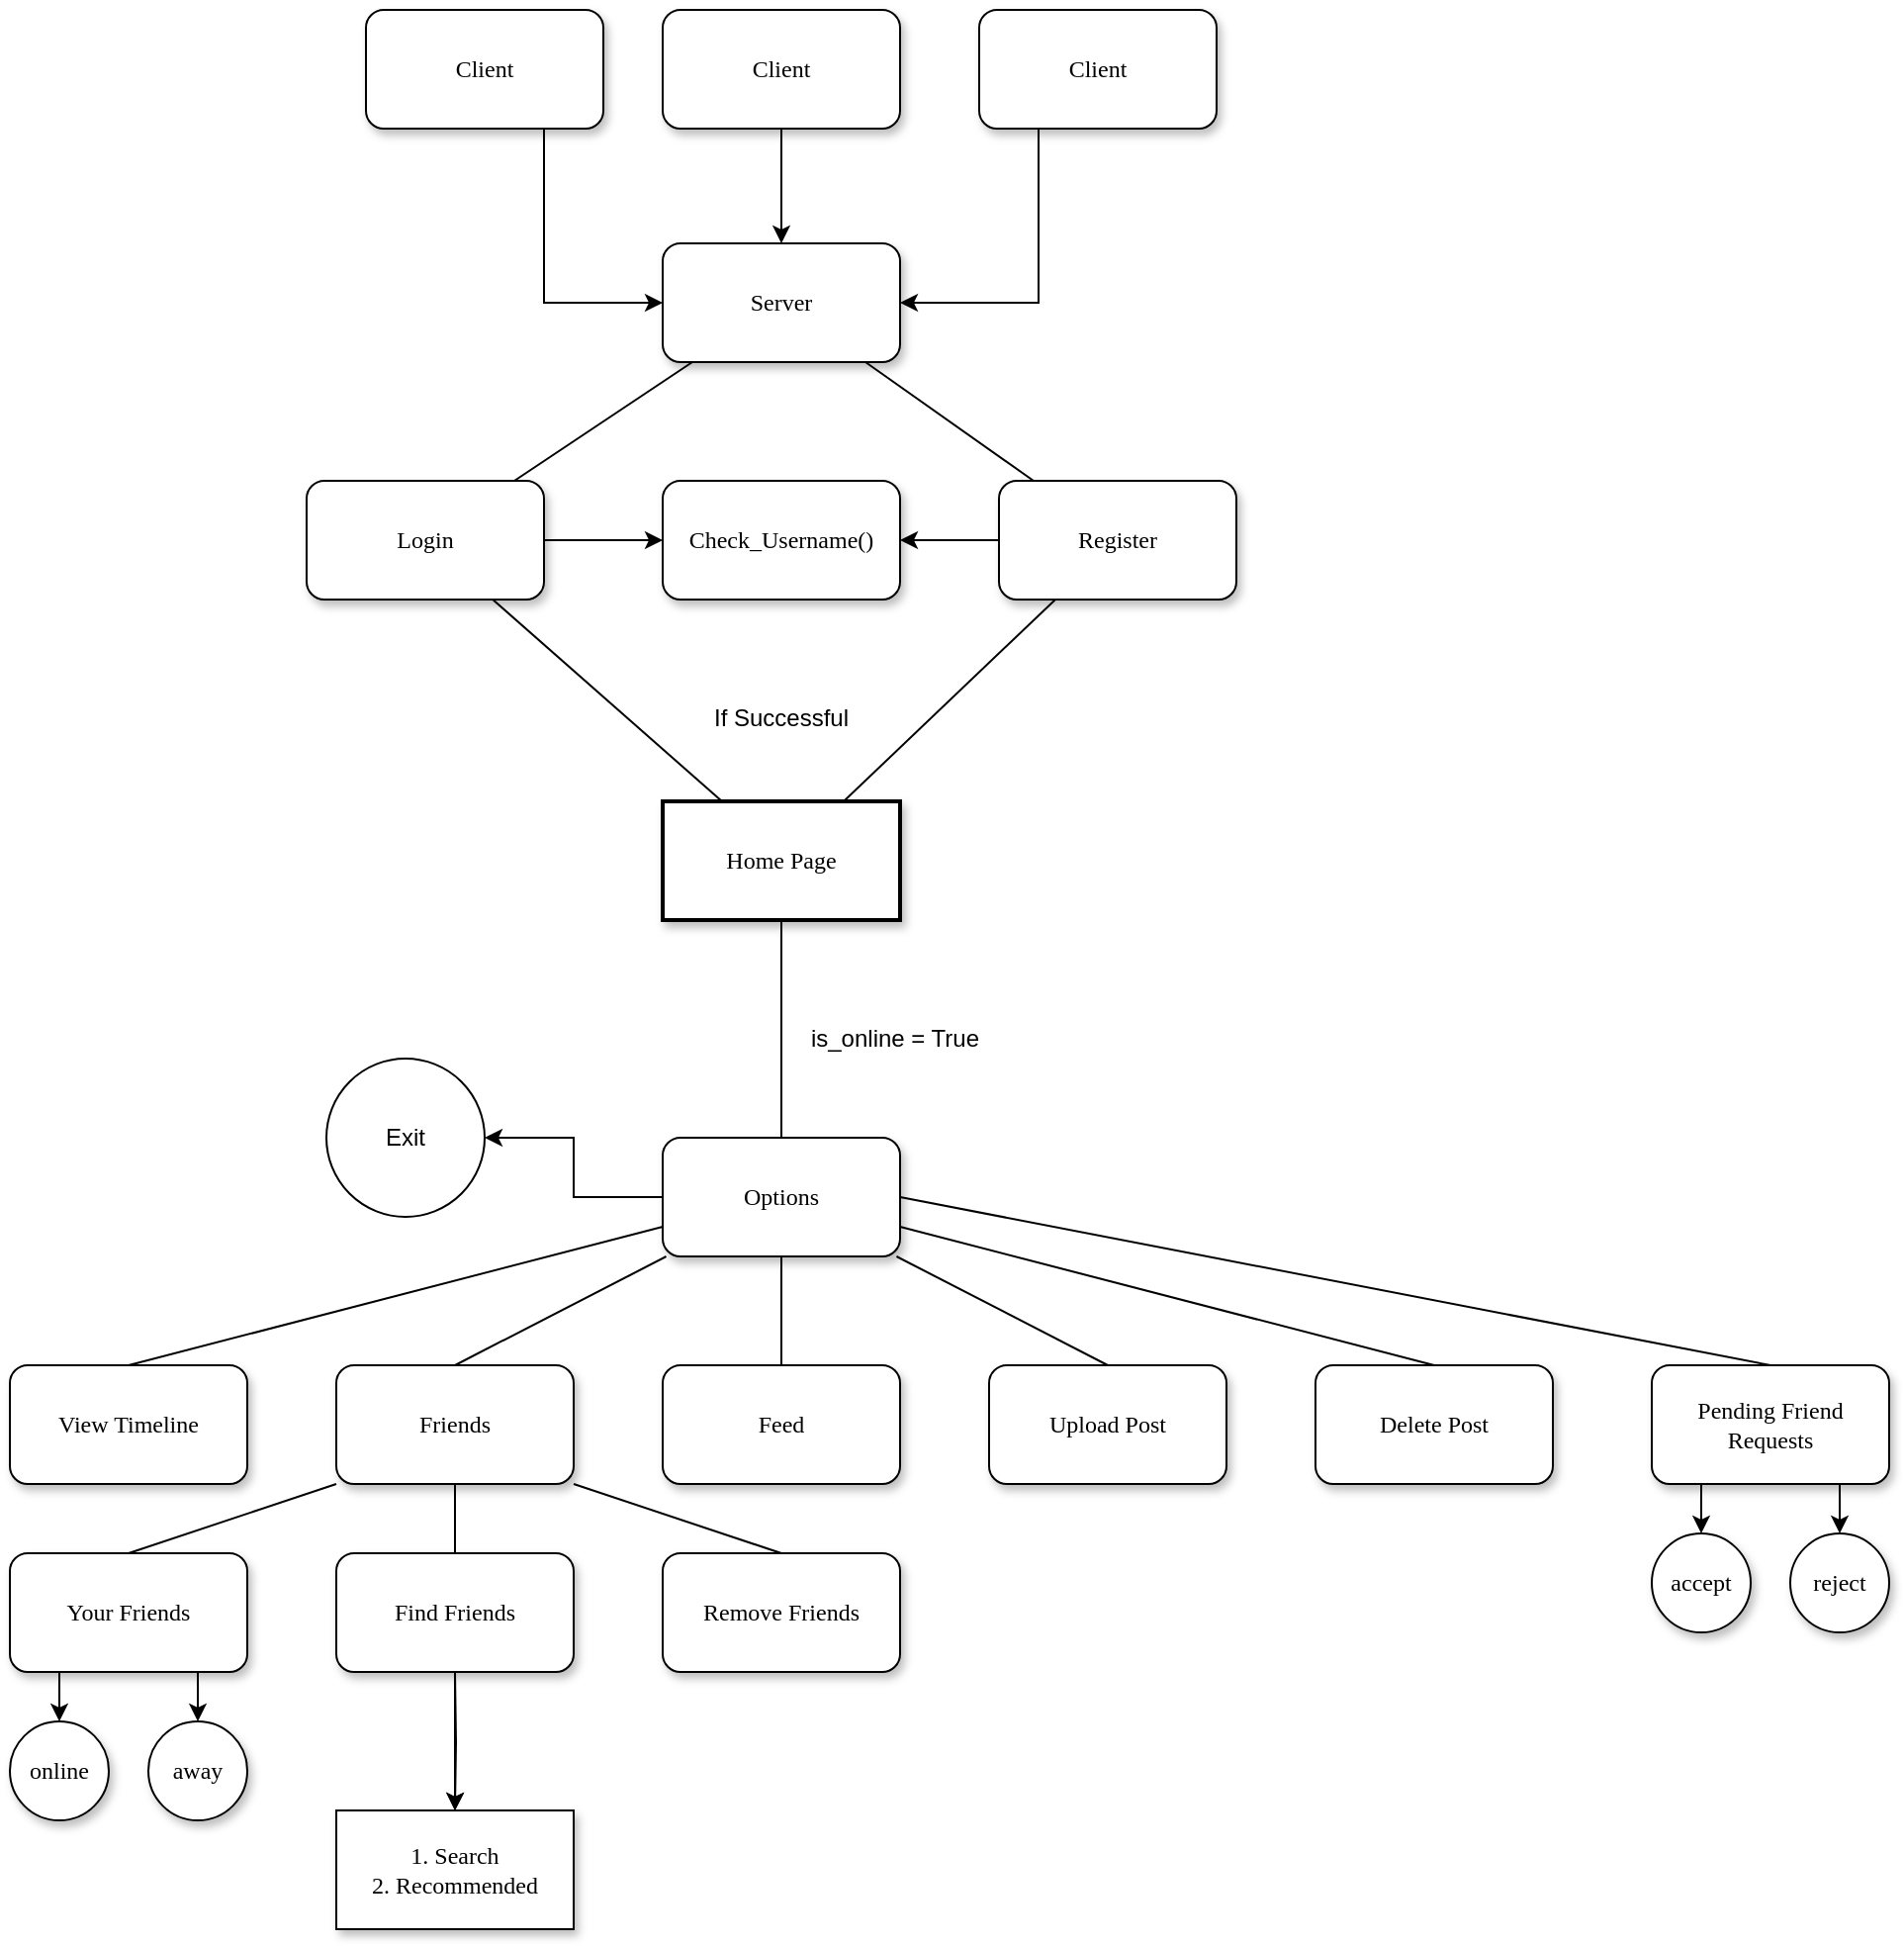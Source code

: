 <mxfile version="13.10.2" type="device" pages="2"><diagram name="Activity Diagram" id="10a91c8b-09ff-31b1-d368-03940ed4cc9e"><mxGraphModel dx="3397" dy="1850" grid="1" gridSize="10" guides="1" tooltips="1" connect="1" arrows="1" fold="1" page="1" pageScale="1" pageWidth="1100" pageHeight="850" background="#ffffff" math="0" shadow="0"><root><mxCell id="0"/><mxCell id="1" parent="0"/><mxCell id="62893188c0fa7362-1" value="Server" style="whiteSpace=wrap;html=1;rounded=1;shadow=1;labelBackgroundColor=none;strokeWidth=1;fontFamily=Verdana;fontSize=12;align=center;" parent="1" vertex="1"><mxGeometry x="610" y="138" width="120" height="60" as="geometry"/></mxCell><mxCell id="3G0cta9FPX9qww4LjqFd-15" style="edgeStyle=orthogonalEdgeStyle;rounded=0;orthogonalLoop=1;jettySize=auto;html=1;" edge="1" parent="1" source="62893188c0fa7362-2" target="3G0cta9FPX9qww4LjqFd-14"><mxGeometry relative="1" as="geometry"/></mxCell><mxCell id="62893188c0fa7362-2" value="&lt;span&gt;Login&lt;/span&gt;" style="whiteSpace=wrap;html=1;rounded=1;shadow=1;labelBackgroundColor=none;strokeWidth=1;fontFamily=Verdana;fontSize=12;align=center;" parent="1" vertex="1"><mxGeometry x="430" y="258" width="120" height="60" as="geometry"/></mxCell><mxCell id="3G0cta9FPX9qww4LjqFd-16" style="edgeStyle=orthogonalEdgeStyle;rounded=0;orthogonalLoop=1;jettySize=auto;html=1;entryX=1;entryY=0.5;entryDx=0;entryDy=0;" edge="1" parent="1" source="62893188c0fa7362-3" target="3G0cta9FPX9qww4LjqFd-14"><mxGeometry relative="1" as="geometry"/></mxCell><mxCell id="62893188c0fa7362-3" value="&lt;span&gt;Register&lt;/span&gt;" style="whiteSpace=wrap;html=1;rounded=1;shadow=1;labelBackgroundColor=none;strokeWidth=1;fontFamily=Verdana;fontSize=12;align=center;" parent="1" vertex="1"><mxGeometry x="780" y="258" width="120" height="60" as="geometry"/></mxCell><mxCell id="62893188c0fa7362-4" value="" style="rounded=0;html=1;labelBackgroundColor=none;startArrow=none;startFill=0;startSize=5;endArrow=none;endFill=0;endSize=5;jettySize=auto;orthogonalLoop=1;strokeWidth=1;fontFamily=Verdana;fontSize=12" parent="1" source="62893188c0fa7362-1" target="62893188c0fa7362-3" edge="1"><mxGeometry x="-0.3" y="13" relative="1" as="geometry"><mxPoint as="offset"/></mxGeometry></mxCell><mxCell id="62893188c0fa7362-5" value="" style="rounded=0;html=1;labelBackgroundColor=none;startArrow=none;startFill=0;startSize=5;endArrow=none;endFill=0;endSize=5;jettySize=auto;orthogonalLoop=1;strokeWidth=1;fontFamily=Verdana;fontSize=12" parent="1" source="62893188c0fa7362-1" target="62893188c0fa7362-2" edge="1"><mxGeometry x="-0.359" y="-11" relative="1" as="geometry"><mxPoint as="offset"/></mxGeometry></mxCell><mxCell id="3G0cta9FPX9qww4LjqFd-23" style="edgeStyle=orthogonalEdgeStyle;rounded=0;orthogonalLoop=1;jettySize=auto;html=1;entryX=1;entryY=0.5;entryDx=0;entryDy=0;" edge="1" parent="1" source="62893188c0fa7362-8" target="3G0cta9FPX9qww4LjqFd-22"><mxGeometry relative="1" as="geometry"/></mxCell><mxCell id="62893188c0fa7362-8" value="&lt;span&gt;Options&lt;/span&gt;" style="whiteSpace=wrap;html=1;rounded=1;shadow=1;labelBackgroundColor=none;strokeWidth=1;fontFamily=Verdana;fontSize=12;align=center;" parent="1" vertex="1"><mxGeometry x="610" y="590" width="120" height="60" as="geometry"/></mxCell><mxCell id="62893188c0fa7362-10" value="&lt;span&gt;Home Page&lt;/span&gt;" style="whiteSpace=wrap;html=1;rounded=0;shadow=1;labelBackgroundColor=none;strokeWidth=2;fontFamily=Verdana;fontSize=12;align=center;" parent="1" vertex="1"><mxGeometry x="610" y="420" width="120" height="60" as="geometry"/></mxCell><mxCell id="62893188c0fa7362-12" value="&lt;span&gt;Friends&lt;/span&gt;" style="whiteSpace=wrap;html=1;rounded=1;shadow=1;labelBackgroundColor=none;strokeWidth=1;fontFamily=Verdana;fontSize=12;align=center;" parent="1" vertex="1"><mxGeometry x="445" y="705" width="120" height="60" as="geometry"/></mxCell><mxCell id="62893188c0fa7362-13" value="Upload Post" style="whiteSpace=wrap;html=1;rounded=1;shadow=1;labelBackgroundColor=none;strokeWidth=1;fontFamily=Verdana;fontSize=12;align=center;" parent="1" vertex="1"><mxGeometry x="775" y="705" width="120" height="60" as="geometry"/></mxCell><mxCell id="62893188c0fa7362-14" value="" style="rounded=0;html=1;labelBackgroundColor=none;startArrow=none;startFill=0;startSize=5;endArrow=none;endFill=0;endSize=5;jettySize=auto;orthogonalLoop=1;strokeWidth=1;fontFamily=Verdana;fontSize=12;exitX=0.5;exitY=1;exitDx=0;exitDy=0;" parent="1" source="62893188c0fa7362-10" target="62893188c0fa7362-8" edge="1"><mxGeometry x="-0.2" y="-14" relative="1" as="geometry"><mxPoint as="offset"/><mxPoint x="955" y="702" as="sourcePoint"/></mxGeometry></mxCell><mxCell id="62893188c0fa7362-15" value="" style="rounded=0;html=1;labelBackgroundColor=none;startArrow=none;startFill=0;startSize=5;endArrow=none;endFill=0;endSize=5;jettySize=auto;orthogonalLoop=1;strokeWidth=1;fontFamily=Verdana;fontSize=12;entryX=0.25;entryY=0;entryDx=0;entryDy=0;" parent="1" source="62893188c0fa7362-2" target="62893188c0fa7362-10" edge="1"><mxGeometry x="0.04" y="20" relative="1" as="geometry"><mxPoint as="offset"/><mxPoint x="570" y="368" as="targetPoint"/></mxGeometry></mxCell><mxCell id="62893188c0fa7362-16" value="" style="rounded=0;html=1;labelBackgroundColor=none;startArrow=none;startFill=0;startSize=5;endArrow=none;endFill=0;endSize=5;jettySize=auto;orthogonalLoop=1;strokeWidth=1;fontFamily=Verdana;fontSize=12" parent="1" source="62893188c0fa7362-3" target="62893188c0fa7362-10" edge="1"><mxGeometry x="0.614" y="-29" relative="1" as="geometry"><mxPoint as="offset"/></mxGeometry></mxCell><mxCell id="62893188c0fa7362-18" value="" style="rounded=0;html=1;labelBackgroundColor=none;startArrow=none;startFill=0;startSize=5;endArrow=none;endFill=0;endSize=5;jettySize=auto;orthogonalLoop=1;strokeWidth=1;fontFamily=Verdana;fontSize=12;entryX=0.5;entryY=0;entryDx=0;entryDy=0;" parent="1" source="62893188c0fa7362-8" target="62893188c0fa7362-12" edge="1"><mxGeometry x="-0.217" y="-14" relative="1" as="geometry"><mxPoint as="offset"/></mxGeometry></mxCell><mxCell id="62893188c0fa7362-19" value="" style="rounded=0;html=1;labelBackgroundColor=none;startArrow=none;startFill=0;startSize=5;endArrow=none;endFill=0;endSize=5;jettySize=auto;orthogonalLoop=1;strokeWidth=1;fontFamily=Verdana;fontSize=12;entryX=0.5;entryY=0;entryDx=0;entryDy=0;" parent="1" source="62893188c0fa7362-8" target="62893188c0fa7362-13" edge="1"><mxGeometry x="-0.284" y="12" relative="1" as="geometry"><mxPoint as="offset"/></mxGeometry></mxCell><mxCell id="3G0cta9FPX9qww4LjqFd-31" value="" style="edgeStyle=orthogonalEdgeStyle;rounded=0;orthogonalLoop=1;jettySize=auto;html=1;fontFamily=Verdana;" edge="1" parent="1" target="3G0cta9FPX9qww4LjqFd-30"><mxGeometry relative="1" as="geometry"><mxPoint x="505" y="860" as="sourcePoint"/></mxGeometry></mxCell><mxCell id="62893188c0fa7362-24" value="" style="rounded=0;html=1;labelBackgroundColor=none;startArrow=none;startFill=0;startSize=5;endArrow=none;endFill=0;endSize=5;jettySize=auto;orthogonalLoop=1;strokeWidth=1;fontFamily=Verdana;fontSize=12;entryX=0.5;entryY=0;entryDx=0;entryDy=0;" parent="1" source="62893188c0fa7362-12" target="3G0cta9FPX9qww4LjqFd-43" edge="1"><mxGeometry x="0.026" y="-25" relative="1" as="geometry"><mxPoint as="offset"/><mxPoint x="505" y="800" as="targetPoint"/></mxGeometry></mxCell><mxCell id="3G0cta9FPX9qww4LjqFd-2" value="" style="edgeStyle=orthogonalEdgeStyle;rounded=0;orthogonalLoop=1;jettySize=auto;html=1;" edge="1" parent="1" source="3G0cta9FPX9qww4LjqFd-1" target="62893188c0fa7362-1"><mxGeometry relative="1" as="geometry"/></mxCell><mxCell id="3G0cta9FPX9qww4LjqFd-1" value="Client" style="whiteSpace=wrap;html=1;rounded=1;shadow=1;labelBackgroundColor=none;strokeWidth=1;fontFamily=Verdana;fontSize=12;align=center;" vertex="1" parent="1"><mxGeometry x="610" y="20" width="120" height="60" as="geometry"/></mxCell><mxCell id="3G0cta9FPX9qww4LjqFd-10" style="edgeStyle=orthogonalEdgeStyle;rounded=0;orthogonalLoop=1;jettySize=auto;html=1;exitX=0.25;exitY=1;exitDx=0;exitDy=0;entryX=1;entryY=0.5;entryDx=0;entryDy=0;" edge="1" parent="1" source="3G0cta9FPX9qww4LjqFd-5" target="62893188c0fa7362-1"><mxGeometry relative="1" as="geometry"/></mxCell><mxCell id="3G0cta9FPX9qww4LjqFd-5" value="Client" style="whiteSpace=wrap;html=1;rounded=1;shadow=1;labelBackgroundColor=none;strokeWidth=1;fontFamily=Verdana;fontSize=12;align=center;" vertex="1" parent="1"><mxGeometry x="770" y="20" width="120" height="60" as="geometry"/></mxCell><mxCell id="3G0cta9FPX9qww4LjqFd-8" style="edgeStyle=orthogonalEdgeStyle;rounded=0;orthogonalLoop=1;jettySize=auto;html=1;exitX=0.75;exitY=1;exitDx=0;exitDy=0;entryX=0;entryY=0.5;entryDx=0;entryDy=0;" edge="1" parent="1" source="3G0cta9FPX9qww4LjqFd-6" target="62893188c0fa7362-1"><mxGeometry relative="1" as="geometry"/></mxCell><mxCell id="3G0cta9FPX9qww4LjqFd-6" value="Client" style="whiteSpace=wrap;html=1;rounded=1;shadow=1;labelBackgroundColor=none;strokeWidth=1;fontFamily=Verdana;fontSize=12;align=center;" vertex="1" parent="1"><mxGeometry x="460" y="20" width="120" height="60" as="geometry"/></mxCell><mxCell id="3G0cta9FPX9qww4LjqFd-13" value="If Successful" style="text;html=1;strokeColor=none;fillColor=none;align=center;verticalAlign=middle;whiteSpace=wrap;rounded=0;" vertex="1" parent="1"><mxGeometry x="630" y="368" width="80" height="20" as="geometry"/></mxCell><mxCell id="3G0cta9FPX9qww4LjqFd-14" value="Check_Username()" style="rounded=1;whiteSpace=wrap;html=1;shadow=1;fontFamily=Verdana;strokeWidth=1;" vertex="1" parent="1"><mxGeometry x="610" y="258" width="120" height="60" as="geometry"/></mxCell><mxCell id="3G0cta9FPX9qww4LjqFd-17" value="is_online = True" style="text;html=1;align=center;verticalAlign=middle;whiteSpace=wrap;rounded=0;perimeterSpacing=1;fillColor=#ffffff;" vertex="1" parent="1"><mxGeometry x="680" y="530" width="95" height="20" as="geometry"/></mxCell><mxCell id="3G0cta9FPX9qww4LjqFd-18" value="Feed" style="whiteSpace=wrap;html=1;rounded=1;shadow=1;labelBackgroundColor=none;strokeWidth=1;fontFamily=Verdana;fontSize=12;align=center;" vertex="1" parent="1"><mxGeometry x="610" y="705" width="120" height="60" as="geometry"/></mxCell><mxCell id="3G0cta9FPX9qww4LjqFd-19" value="" style="endArrow=none;html=1;entryX=0.5;entryY=1;entryDx=0;entryDy=0;exitX=0.5;exitY=0;exitDx=0;exitDy=0;" edge="1" parent="1" source="3G0cta9FPX9qww4LjqFd-18" target="62893188c0fa7362-8"><mxGeometry width="50" height="50" relative="1" as="geometry"><mxPoint x="650" y="710" as="sourcePoint"/><mxPoint x="680" y="670" as="targetPoint"/></mxGeometry></mxCell><mxCell id="3G0cta9FPX9qww4LjqFd-20" value="Delete Post" style="rounded=1;whiteSpace=wrap;html=1;fillColor=#ffffff;shadow=1;fontFamily=Verdana;strokeWidth=1;" vertex="1" parent="1"><mxGeometry x="940" y="705" width="120" height="60" as="geometry"/></mxCell><mxCell id="3G0cta9FPX9qww4LjqFd-21" value="View Timeline" style="rounded=1;whiteSpace=wrap;html=1;fillColor=#ffffff;shadow=1;fontFamily=Verdana;strokeWidth=1;" vertex="1" parent="1"><mxGeometry x="280" y="705" width="120" height="60" as="geometry"/></mxCell><mxCell id="3G0cta9FPX9qww4LjqFd-22" value="Exit" style="ellipse;whiteSpace=wrap;html=1;aspect=fixed;fillColor=#ffffff;" vertex="1" parent="1"><mxGeometry x="440" y="550" width="80" height="80" as="geometry"/></mxCell><mxCell id="3G0cta9FPX9qww4LjqFd-24" value="" style="endArrow=none;html=1;exitX=0.5;exitY=0;exitDx=0;exitDy=0;entryX=0;entryY=0.75;entryDx=0;entryDy=0;" edge="1" parent="1" source="3G0cta9FPX9qww4LjqFd-21" target="62893188c0fa7362-8"><mxGeometry width="50" height="50" relative="1" as="geometry"><mxPoint x="410" y="710" as="sourcePoint"/><mxPoint x="460" y="660" as="targetPoint"/></mxGeometry></mxCell><mxCell id="3G0cta9FPX9qww4LjqFd-25" value="" style="endArrow=none;html=1;entryX=0.5;entryY=0;entryDx=0;entryDy=0;exitX=1;exitY=0.75;exitDx=0;exitDy=0;" edge="1" parent="1" source="62893188c0fa7362-8" target="3G0cta9FPX9qww4LjqFd-20"><mxGeometry width="50" height="50" relative="1" as="geometry"><mxPoint x="820" y="670" as="sourcePoint"/><mxPoint x="870" y="620" as="targetPoint"/></mxGeometry></mxCell><mxCell id="3G0cta9FPX9qww4LjqFd-41" style="edgeStyle=orthogonalEdgeStyle;rounded=0;orthogonalLoop=1;jettySize=auto;html=1;exitX=0.25;exitY=1;exitDx=0;exitDy=0;entryX=0.5;entryY=0;entryDx=0;entryDy=0;fontFamily=Verdana;" edge="1" parent="1" source="3G0cta9FPX9qww4LjqFd-26" target="3G0cta9FPX9qww4LjqFd-36"><mxGeometry relative="1" as="geometry"/></mxCell><mxCell id="3G0cta9FPX9qww4LjqFd-42" style="edgeStyle=orthogonalEdgeStyle;rounded=0;orthogonalLoop=1;jettySize=auto;html=1;exitX=0.75;exitY=1;exitDx=0;exitDy=0;entryX=0.5;entryY=0;entryDx=0;entryDy=0;fontFamily=Verdana;" edge="1" parent="1" source="3G0cta9FPX9qww4LjqFd-26" target="3G0cta9FPX9qww4LjqFd-37"><mxGeometry relative="1" as="geometry"/></mxCell><mxCell id="3G0cta9FPX9qww4LjqFd-26" value="Pending Friend Requests" style="rounded=1;whiteSpace=wrap;html=1;fillColor=#ffffff;shadow=1;fontFamily=Verdana;strokeWidth=1;" vertex="1" parent="1"><mxGeometry x="1110" y="705" width="120" height="60" as="geometry"/></mxCell><mxCell id="3G0cta9FPX9qww4LjqFd-27" value="" style="endArrow=none;html=1;entryX=0.5;entryY=0;entryDx=0;entryDy=0;exitX=1;exitY=0.5;exitDx=0;exitDy=0;" edge="1" parent="1" source="62893188c0fa7362-8" target="3G0cta9FPX9qww4LjqFd-26"><mxGeometry width="50" height="50" relative="1" as="geometry"><mxPoint x="740" y="645" as="sourcePoint"/><mxPoint x="1010" y="715" as="targetPoint"/></mxGeometry></mxCell><mxCell id="3G0cta9FPX9qww4LjqFd-30" value="1. Search&lt;br&gt;2. Recommended" style="rounded=0;whiteSpace=wrap;html=1;shadow=1;strokeWidth=1;fontFamily=Verdana;" vertex="1" parent="1"><mxGeometry x="445" y="930" width="120" height="60" as="geometry"/></mxCell><mxCell id="3G0cta9FPX9qww4LjqFd-36" value="accept" style="ellipse;whiteSpace=wrap;html=1;aspect=fixed;rounded=1;shadow=1;strokeWidth=1;fontFamily=Verdana;" vertex="1" parent="1"><mxGeometry x="1110" y="790" width="50" height="50" as="geometry"/></mxCell><mxCell id="3G0cta9FPX9qww4LjqFd-37" value="reject" style="ellipse;whiteSpace=wrap;html=1;aspect=fixed;rounded=1;shadow=1;strokeWidth=1;fontFamily=Verdana;" vertex="1" parent="1"><mxGeometry x="1180" y="790" width="50" height="50" as="geometry"/></mxCell><mxCell id="3G0cta9FPX9qww4LjqFd-46" value="" style="edgeStyle=orthogonalEdgeStyle;rounded=0;orthogonalLoop=1;jettySize=auto;html=1;fontFamily=Verdana;exitX=0.5;exitY=1;exitDx=0;exitDy=0;" edge="1" parent="1" source="3G0cta9FPX9qww4LjqFd-43" target="3G0cta9FPX9qww4LjqFd-30"><mxGeometry relative="1" as="geometry"/></mxCell><mxCell id="3G0cta9FPX9qww4LjqFd-43" value="&lt;span&gt;Find Friends&lt;br&gt;&lt;/span&gt;" style="whiteSpace=wrap;html=1;rounded=1;shadow=1;labelBackgroundColor=none;strokeWidth=1;fontFamily=Verdana;fontSize=12;align=center;" vertex="1" parent="1"><mxGeometry x="445" y="800" width="120" height="60" as="geometry"/></mxCell><mxCell id="3G0cta9FPX9qww4LjqFd-44" value="Remove Friends" style="whiteSpace=wrap;html=1;rounded=1;shadow=1;labelBackgroundColor=none;strokeWidth=1;fontFamily=Verdana;fontSize=12;align=center;" vertex="1" parent="1"><mxGeometry x="610" y="800" width="120" height="60" as="geometry"/></mxCell><mxCell id="3G0cta9FPX9qww4LjqFd-47" style="edgeStyle=orthogonalEdgeStyle;rounded=0;orthogonalLoop=1;jettySize=auto;html=1;exitX=0.25;exitY=1;exitDx=0;exitDy=0;entryX=0.5;entryY=0;entryDx=0;entryDy=0;fontFamily=Verdana;" edge="1" parent="1" source="3G0cta9FPX9qww4LjqFd-49" target="3G0cta9FPX9qww4LjqFd-50"><mxGeometry relative="1" as="geometry"/></mxCell><mxCell id="3G0cta9FPX9qww4LjqFd-48" style="edgeStyle=orthogonalEdgeStyle;rounded=0;orthogonalLoop=1;jettySize=auto;html=1;exitX=0.75;exitY=1;exitDx=0;exitDy=0;entryX=0.5;entryY=0;entryDx=0;entryDy=0;fontFamily=Verdana;" edge="1" parent="1" source="3G0cta9FPX9qww4LjqFd-49" target="3G0cta9FPX9qww4LjqFd-51"><mxGeometry relative="1" as="geometry"/></mxCell><mxCell id="3G0cta9FPX9qww4LjqFd-49" value="Your Friends" style="rounded=1;whiteSpace=wrap;html=1;fillColor=#ffffff;shadow=1;fontFamily=Verdana;strokeWidth=1;" vertex="1" parent="1"><mxGeometry x="280" y="800" width="120" height="60" as="geometry"/></mxCell><mxCell id="3G0cta9FPX9qww4LjqFd-50" value="online" style="ellipse;whiteSpace=wrap;html=1;aspect=fixed;rounded=1;shadow=1;strokeWidth=1;fontFamily=Verdana;" vertex="1" parent="1"><mxGeometry x="280" y="885" width="50" height="50" as="geometry"/></mxCell><mxCell id="3G0cta9FPX9qww4LjqFd-51" value="away" style="ellipse;whiteSpace=wrap;html=1;aspect=fixed;rounded=1;shadow=1;strokeWidth=1;fontFamily=Verdana;" vertex="1" parent="1"><mxGeometry x="350" y="885" width="50" height="50" as="geometry"/></mxCell><mxCell id="3G0cta9FPX9qww4LjqFd-54" value="" style="rounded=0;html=1;labelBackgroundColor=none;startArrow=none;startFill=0;startSize=5;endArrow=none;endFill=0;endSize=5;jettySize=auto;orthogonalLoop=1;strokeWidth=1;fontFamily=Verdana;fontSize=12;entryX=0.5;entryY=0;entryDx=0;entryDy=0;exitX=0;exitY=1;exitDx=0;exitDy=0;" edge="1" parent="1" source="62893188c0fa7362-12" target="3G0cta9FPX9qww4LjqFd-49"><mxGeometry x="0.026" y="-25" relative="1" as="geometry"><mxPoint as="offset"/><mxPoint x="515" y="775" as="sourcePoint"/><mxPoint x="515" y="810" as="targetPoint"/></mxGeometry></mxCell><mxCell id="3G0cta9FPX9qww4LjqFd-55" value="" style="rounded=0;html=1;labelBackgroundColor=none;startArrow=none;startFill=0;startSize=5;endArrow=none;endFill=0;endSize=5;jettySize=auto;orthogonalLoop=1;strokeWidth=1;fontFamily=Verdana;fontSize=12;entryX=1;entryY=1;entryDx=0;entryDy=0;exitX=0.5;exitY=0;exitDx=0;exitDy=0;" edge="1" parent="1" source="3G0cta9FPX9qww4LjqFd-44" target="62893188c0fa7362-12"><mxGeometry x="0.026" y="-25" relative="1" as="geometry"><mxPoint as="offset"/><mxPoint x="615" y="765" as="sourcePoint"/><mxPoint x="510" y="800" as="targetPoint"/></mxGeometry></mxCell></root></mxGraphModel></diagram><diagram id="p-KQDNubq9sXsyfjGLhm" name="Class Diagram"><mxGraphModel dx="2038" dy="1110" grid="1" gridSize="10" guides="1" tooltips="1" connect="1" arrows="1" fold="1" page="1" pageScale="1" pageWidth="850" pageHeight="1100" math="0" shadow="0"><root><mxCell id="bVhX9l4l7DiXGQksU7Qr-0"/><mxCell id="bVhX9l4l7DiXGQksU7Qr-1" parent="bVhX9l4l7DiXGQksU7Qr-0"/><mxCell id="gZMJnGDIMdotrM1y3Web-3" style="edgeStyle=orthogonalEdgeStyle;rounded=0;orthogonalLoop=1;jettySize=auto;html=1;fontFamily=Verdana;fontSize=13;" edge="1" parent="bVhX9l4l7DiXGQksU7Qr-1" source="bVhX9l4l7DiXGQksU7Qr-2"><mxGeometry relative="1" as="geometry"><mxPoint x="890" y="400" as="targetPoint"/><Array as="points"><mxPoint x="1040" y="400"/><mxPoint x="890" y="400"/></Array></mxGeometry></mxCell><mxCell id="bVhX9l4l7DiXGQksU7Qr-2" value="Client" style="ellipse;whiteSpace=wrap;html=1;aspect=fixed;rounded=1;shadow=1;strokeWidth=1;fontFamily=Verdana;" vertex="1" parent="bVhX9l4l7DiXGQksU7Qr-1"><mxGeometry x="1000" y="260" width="80" height="80" as="geometry"/></mxCell><mxCell id="bVhX9l4l7DiXGQksU7Qr-4" value="Username" style="swimlane;fontStyle=1;align=center;verticalAlign=top;childLayout=stackLayout;horizontal=1;startSize=26;horizontalStack=0;resizeParent=1;resizeParentMax=0;resizeLast=0;collapsible=1;marginBottom=0;rounded=1;shadow=1;strokeWidth=1;fontFamily=Verdana;html=1;" vertex="1" parent="bVhX9l4l7DiXGQksU7Qr-1"><mxGeometry x="210" y="600" width="310" height="216" as="geometry"><mxRectangle x="190" y="270" width="100" height="26" as="alternateBounds"/></mxGeometry></mxCell><mxCell id="bVhX9l4l7DiXGQksU7Qr-9" value="+ password: string" style="text;strokeColor=none;fillColor=none;align=left;verticalAlign=top;spacingLeft=4;spacingRight=4;overflow=hidden;rotatable=0;points=[[0,0.5],[1,0.5]];portConstraint=eastwest;rounded=1;shadow=1;fontFamily=Verdana;html=1;" vertex="1" parent="bVhX9l4l7DiXGQksU7Qr-4"><mxGeometry y="26" width="310" height="26" as="geometry"/></mxCell><mxCell id="bVhX9l4l7DiXGQksU7Qr-11" value="+ is_online: bool" style="text;strokeColor=none;fillColor=none;align=left;verticalAlign=top;spacingLeft=4;spacingRight=4;overflow=hidden;rotatable=0;points=[[0,0.5],[1,0.5]];portConstraint=eastwest;rounded=1;shadow=1;fontFamily=Verdana;html=1;" vertex="1" parent="bVhX9l4l7DiXGQksU7Qr-4"><mxGeometry y="52" width="310" height="26" as="geometry"/></mxCell><mxCell id="bVhX9l4l7DiXGQksU7Qr-12" value="+ friends: array" style="text;strokeColor=none;fillColor=none;align=left;verticalAlign=top;spacingLeft=4;spacingRight=4;overflow=hidden;rotatable=0;points=[[0,0.5],[1,0.5]];portConstraint=eastwest;rounded=1;shadow=1;fontFamily=Verdana;html=1;" vertex="1" parent="bVhX9l4l7DiXGQksU7Qr-4"><mxGeometry y="78" width="310" height="26" as="geometry"/></mxCell><mxCell id="bVhX9l4l7DiXGQksU7Qr-13" value="+ pending_friend_requests: array" style="text;strokeColor=none;fillColor=none;align=left;verticalAlign=top;spacingLeft=4;spacingRight=4;overflow=hidden;rotatable=0;points=[[0,0.5],[1,0.5]];portConstraint=eastwest;rounded=1;shadow=1;fontFamily=Verdana;html=1;" vertex="1" parent="bVhX9l4l7DiXGQksU7Qr-4"><mxGeometry y="104" width="310" height="26" as="geometry"/></mxCell><mxCell id="bVhX9l4l7DiXGQksU7Qr-15" value="+ posts_global: array" style="text;strokeColor=none;fillColor=none;align=left;verticalAlign=top;spacingLeft=4;spacingRight=4;overflow=hidden;rotatable=0;points=[[0,0.5],[1,0.5]];portConstraint=eastwest;rounded=1;shadow=1;fontFamily=Verdana;html=1;" vertex="1" parent="bVhX9l4l7DiXGQksU7Qr-4"><mxGeometry y="130" width="310" height="26" as="geometry"/></mxCell><mxCell id="bVhX9l4l7DiXGQksU7Qr-16" value="+ posts_visible_friends: array" style="text;strokeColor=none;fillColor=none;align=left;verticalAlign=top;spacingLeft=4;spacingRight=4;overflow=hidden;rotatable=0;points=[[0,0.5],[1,0.5]];portConstraint=eastwest;rounded=1;shadow=1;fontFamily=Verdana;html=1;" vertex="1" parent="bVhX9l4l7DiXGQksU7Qr-4"><mxGeometry y="156" width="310" height="26" as="geometry"/></mxCell><mxCell id="bVhX9l4l7DiXGQksU7Qr-14" value="+ posts_private: array" style="text;strokeColor=none;fillColor=none;align=left;verticalAlign=top;spacingLeft=4;spacingRight=4;overflow=hidden;rotatable=0;points=[[0,0.5],[1,0.5]];portConstraint=eastwest;rounded=1;shadow=1;fontFamily=Verdana;html=1;" vertex="1" parent="bVhX9l4l7DiXGQksU7Qr-4"><mxGeometry y="182" width="310" height="26" as="geometry"/></mxCell><mxCell id="bVhX9l4l7DiXGQksU7Qr-6" value="" style="line;strokeWidth=1;fillColor=none;align=left;verticalAlign=middle;spacingTop=-1;spacingLeft=3;spacingRight=3;rotatable=0;labelPosition=right;points=[];portConstraint=eastwest;" vertex="1" parent="bVhX9l4l7DiXGQksU7Qr-4"><mxGeometry y="208" width="310" height="8" as="geometry"/></mxCell><mxCell id="bVhX9l4l7DiXGQksU7Qr-20" value="DATABASE" style="swimlane;fontStyle=1;align=center;verticalAlign=top;childLayout=stackLayout;horizontal=1;startSize=26;horizontalStack=0;resizeParent=1;resizeParentMax=0;resizeLast=0;collapsible=1;marginBottom=0;rounded=1;shadow=1;strokeWidth=1;fontFamily=Verdana;html=1;" vertex="1" parent="bVhX9l4l7DiXGQksU7Qr-1"><mxGeometry x="630" y="580" width="200" height="138" as="geometry"/></mxCell><mxCell id="bVhX9l4l7DiXGQksU7Qr-34" value="&lt;span style=&quot;font-family: &amp;#34;helvetica&amp;#34;&quot;&gt;+ User: dict&lt;/span&gt;" style="text;strokeColor=none;fillColor=none;align=left;verticalAlign=top;spacingLeft=4;spacingRight=4;overflow=hidden;rotatable=0;points=[[0,0.5],[1,0.5]];portConstraint=eastwest;rounded=1;shadow=1;fontFamily=Verdana;html=1;" vertex="1" parent="bVhX9l4l7DiXGQksU7Qr-20"><mxGeometry y="26" width="200" height="26" as="geometry"/></mxCell><mxCell id="bVhX9l4l7DiXGQksU7Qr-22" value="" style="line;strokeWidth=1;fillColor=none;align=left;verticalAlign=middle;spacingTop=-1;spacingLeft=3;spacingRight=3;rotatable=0;labelPosition=right;points=[];portConstraint=eastwest;" vertex="1" parent="bVhX9l4l7DiXGQksU7Qr-20"><mxGeometry y="52" width="200" height="8" as="geometry"/></mxCell><mxCell id="bVhX9l4l7DiXGQksU7Qr-35" value="&lt;span style=&quot;font-family: &amp;#34;helvetica&amp;#34;&quot;&gt;+ load_data(data_path)&lt;/span&gt;" style="text;strokeColor=none;fillColor=none;align=left;verticalAlign=top;spacingLeft=4;spacingRight=4;overflow=hidden;rotatable=0;points=[[0,0.5],[1,0.5]];portConstraint=eastwest;rounded=1;shadow=1;fontFamily=Verdana;html=1;" vertex="1" parent="bVhX9l4l7DiXGQksU7Qr-20"><mxGeometry y="60" width="200" height="26" as="geometry"/></mxCell><mxCell id="bVhX9l4l7DiXGQksU7Qr-38" value="+ write_data(data_path)" style="text;strokeColor=none;fillColor=none;align=left;verticalAlign=top;spacingLeft=4;spacingRight=4;overflow=hidden;rotatable=0;points=[[0,0.5],[1,0.5]];portConstraint=eastwest;rounded=1;shadow=1;fontFamily=Verdana;html=1;" vertex="1" parent="bVhX9l4l7DiXGQksU7Qr-20"><mxGeometry y="86" width="200" height="26" as="geometry"/></mxCell><mxCell id="bVhX9l4l7DiXGQksU7Qr-39" value="+ add_user()" style="text;strokeColor=none;fillColor=none;align=left;verticalAlign=top;spacingLeft=4;spacingRight=4;overflow=hidden;rotatable=0;points=[[0,0.5],[1,0.5]];portConstraint=eastwest;rounded=1;shadow=1;fontFamily=Verdana;html=1;" vertex="1" parent="bVhX9l4l7DiXGQksU7Qr-20"><mxGeometry y="112" width="200" height="26" as="geometry"/></mxCell><mxCell id="bVhX9l4l7DiXGQksU7Qr-33" value="" style="endArrow=diamondThin;endFill=0;endSize=24;html=1;fontFamily=Verdana;exitX=1.022;exitY=0.084;exitDx=0;exitDy=0;exitPerimeter=0;" edge="1" parent="bVhX9l4l7DiXGQksU7Qr-1" source="bVhX9l4l7DiXGQksU7Qr-4" target="bVhX9l4l7DiXGQksU7Qr-34"><mxGeometry width="160" relative="1" as="geometry"><mxPoint x="350" y="600" as="sourcePoint"/><mxPoint x="400" y="665.0" as="targetPoint"/></mxGeometry></mxCell><mxCell id="bVhX9l4l7DiXGQksU7Qr-44" value="Server" style="swimlane;fontStyle=1;align=center;verticalAlign=top;childLayout=stackLayout;horizontal=1;startSize=26;horizontalStack=0;resizeParent=1;resizeParentMax=0;resizeLast=0;collapsible=1;marginBottom=0;rounded=1;shadow=1;strokeWidth=1;fontFamily=Verdana;html=1;arcSize=15;" vertex="1" parent="bVhX9l4l7DiXGQksU7Qr-1"><mxGeometry x="540" y="380" width="350" height="164" as="geometry"/></mxCell><mxCell id="bVhX9l4l7DiXGQksU7Qr-57" value="&lt;span style=&quot;font-family: &amp;#34;helvetica&amp;#34; ; font-size: 13px&quot;&gt;+ Server details: IP, Port&lt;/span&gt;" style="text;strokeColor=none;fillColor=none;align=left;verticalAlign=top;spacingLeft=4;spacingRight=4;overflow=hidden;rotatable=0;points=[[0,0.5],[1,0.5]];portConstraint=eastwest;rounded=1;shadow=1;fontFamily=Verdana;fontSize=13;html=1;" vertex="1" parent="bVhX9l4l7DiXGQksU7Qr-44"><mxGeometry y="26" width="350" height="26" as="geometry"/></mxCell><mxCell id="bVhX9l4l7DiXGQksU7Qr-56" value="+ Connection: TCP" style="text;strokeColor=none;fillColor=none;align=left;verticalAlign=top;spacingLeft=4;spacingRight=4;overflow=hidden;rotatable=0;points=[[0,0.5],[1,0.5]];portConstraint=eastwest;rounded=1;shadow=1;fontFamily=Verdana;fontSize=13;html=1;" vertex="1" parent="bVhX9l4l7DiXGQksU7Qr-44"><mxGeometry y="52" width="350" height="26" as="geometry"/></mxCell><mxCell id="bVhX9l4l7DiXGQksU7Qr-46" value="" style="line;strokeWidth=1;fillColor=none;align=left;verticalAlign=middle;spacingTop=-1;spacingLeft=3;spacingRight=3;rotatable=0;labelPosition=right;points=[];portConstraint=eastwest;" vertex="1" parent="bVhX9l4l7DiXGQksU7Qr-44"><mxGeometry y="78" width="350" height="8" as="geometry"/></mxCell><mxCell id="bVhX9l4l7DiXGQksU7Qr-52" value="+ start_new_client_thread(socket_client, address)" style="text;strokeColor=none;fillColor=none;align=left;verticalAlign=top;spacingLeft=4;spacingRight=4;overflow=hidden;rotatable=0;points=[[0,0.5],[1,0.5]];portConstraint=eastwest;rounded=1;shadow=1;fontFamily=Verdana;html=1;" vertex="1" parent="bVhX9l4l7DiXGQksU7Qr-44"><mxGeometry y="86" width="350" height="26" as="geometry"/></mxCell><mxCell id="QFD2mQXH_SPYEoSjVIP6-3" value="+ send_packet()" style="text;strokeColor=none;fillColor=none;align=left;verticalAlign=top;spacingLeft=4;spacingRight=4;overflow=hidden;rotatable=0;points=[[0,0.5],[1,0.5]];portConstraint=eastwest;rounded=1;shadow=1;fontFamily=Verdana;html=1;" vertex="1" parent="bVhX9l4l7DiXGQksU7Qr-44"><mxGeometry y="112" width="350" height="26" as="geometry"/></mxCell><mxCell id="QFD2mQXH_SPYEoSjVIP6-14" value="+ receive_packet()" style="text;strokeColor=none;fillColor=none;align=left;verticalAlign=top;spacingLeft=4;spacingRight=4;overflow=hidden;rotatable=0;points=[[0,0.5],[1,0.5]];portConstraint=eastwest;rounded=1;shadow=1;fontFamily=Verdana;html=1;" vertex="1" parent="bVhX9l4l7DiXGQksU7Qr-44"><mxGeometry y="138" width="350" height="26" as="geometry"/></mxCell><mxCell id="QFD2mQXH_SPYEoSjVIP6-7" style="edgeStyle=orthogonalEdgeStyle;rounded=0;orthogonalLoop=1;jettySize=auto;html=1;entryX=0;entryY=0.5;entryDx=0;entryDy=0;fontFamily=Verdana;fontSize=13;" edge="1" parent="bVhX9l4l7DiXGQksU7Qr-1" source="bVhX9l4l7DiXGQksU7Qr-58" target="QFD2mQXH_SPYEoSjVIP6-6"><mxGeometry relative="1" as="geometry"/></mxCell><mxCell id="bVhX9l4l7DiXGQksU7Qr-58" value="&lt;p style=&quot;margin: 0px ; margin-top: 4px ; text-align: center ; text-decoration: underline&quot;&gt;&lt;b&gt;Login()&lt;/b&gt;&lt;/p&gt;&lt;hr&gt;&lt;p style=&quot;margin: 0px ; margin-left: 8px&quot;&gt;+ check_username()&lt;/p&gt;&lt;p style=&quot;margin: 0px 0px 0px 8px&quot;&gt;+ add_user()&lt;/p&gt;" style="verticalAlign=top;align=left;overflow=fill;fontSize=12;fontFamily=Helvetica;html=1;rounded=1;shadow=1;strokeWidth=1;" vertex="1" parent="bVhX9l4l7DiXGQksU7Qr-1"><mxGeometry x="1000" y="417" width="160" height="63" as="geometry"/></mxCell><mxCell id="bVhX9l4l7DiXGQksU7Qr-59" style="edgeStyle=orthogonalEdgeStyle;rounded=0;orthogonalLoop=1;jettySize=auto;html=1;entryX=0.005;entryY=0.164;entryDx=0;entryDy=0;entryPerimeter=0;fontFamily=Verdana;fontSize=13;" edge="1" parent="bVhX9l4l7DiXGQksU7Qr-1" source="bVhX9l4l7DiXGQksU7Qr-52" target="bVhX9l4l7DiXGQksU7Qr-58"><mxGeometry relative="1" as="geometry"><Array as="points"><mxPoint x="945" y="479"/><mxPoint x="945" y="427"/></Array></mxGeometry></mxCell><mxCell id="QFD2mQXH_SPYEoSjVIP6-11" style="edgeStyle=orthogonalEdgeStyle;rounded=0;orthogonalLoop=1;jettySize=auto;html=1;exitX=1;exitY=0.5;exitDx=0;exitDy=0;fontFamily=Verdana;fontSize=13;entryX=-0.007;entryY=0.864;entryDx=0;entryDy=0;entryPerimeter=0;" edge="1" parent="bVhX9l4l7DiXGQksU7Qr-1" source="gZMJnGDIMdotrM1y3Web-0" target="QFD2mQXH_SPYEoSjVIP6-6"><mxGeometry relative="1" as="geometry"><mxPoint x="1280" y="584.5" as="targetPoint"/></mxGeometry></mxCell><mxCell id="gZMJnGDIMdotrM1y3Web-0" value="&lt;p style=&quot;margin: 0px ; margin-top: 4px ; text-align: center ; text-decoration: underline&quot;&gt;&lt;b&gt;Friends()&lt;/b&gt;&lt;/p&gt;&lt;hr&gt;&lt;p style=&quot;margin: 0px ; margin-left: 8px&quot;&gt;+ is_online()&lt;/p&gt;&lt;p style=&quot;margin: 0px ; margin-left: 8px&quot;&gt;+ search_user()&lt;/p&gt;&lt;p style=&quot;margin: 0px ; margin-left: 8px&quot;&gt;&lt;span&gt;+ send_friend_request()&lt;/span&gt;&lt;/p&gt;&lt;p style=&quot;margin: 0px ; margin-left: 8px&quot;&gt;&lt;span&gt;+ remove_friend()&lt;/span&gt;&lt;/p&gt;&lt;p style=&quot;margin: 0px ; margin-left: 8px&quot;&gt;&lt;span&gt;+ get_recommendations()&amp;nbsp;&lt;/span&gt;&lt;/p&gt;&lt;p style=&quot;margin: 0px ; margin-left: 8px&quot;&gt;&lt;span&gt;+ add_friend()&lt;/span&gt;&lt;/p&gt;" style="verticalAlign=top;align=left;overflow=fill;fontSize=12;fontFamily=Helvetica;html=1;rounded=1;shadow=1;strokeWidth=1;" vertex="1" parent="bVhX9l4l7DiXGQksU7Qr-1"><mxGeometry x="1000" y="519" width="160" height="131" as="geometry"/></mxCell><mxCell id="gZMJnGDIMdotrM1y3Web-1" style="edgeStyle=orthogonalEdgeStyle;rounded=0;orthogonalLoop=1;jettySize=auto;html=1;exitX=1;exitY=0.5;exitDx=0;exitDy=0;entryX=0;entryY=0.25;entryDx=0;entryDy=0;fontFamily=Verdana;fontSize=13;" edge="1" parent="bVhX9l4l7DiXGQksU7Qr-1" source="bVhX9l4l7DiXGQksU7Qr-52" target="gZMJnGDIMdotrM1y3Web-0"><mxGeometry relative="1" as="geometry"/></mxCell><mxCell id="QFD2mQXH_SPYEoSjVIP6-12" style="edgeStyle=orthogonalEdgeStyle;rounded=0;orthogonalLoop=1;jettySize=auto;html=1;fontFamily=Verdana;fontSize=13;" edge="1" parent="bVhX9l4l7DiXGQksU7Qr-1" source="AgK6olF52IOBJ594DM5h-0"><mxGeometry relative="1" as="geometry"><mxPoint x="1300" y="590" as="targetPoint"/></mxGeometry></mxCell><mxCell id="AgK6olF52IOBJ594DM5h-0" value="&lt;p style=&quot;margin: 0px ; margin-top: 4px ; text-align: center ; text-decoration: underline&quot;&gt;&lt;b&gt;Feed()&lt;/b&gt;&lt;/p&gt;&lt;hr&gt;&lt;p style=&quot;margin: 0px ; margin-left: 8px&quot;&gt;+ get_feed()&lt;/p&gt;&lt;p style=&quot;margin: 0px ; margin-left: 8px&quot;&gt;+ my_friends_posts()&lt;/p&gt;" style="verticalAlign=top;align=left;overflow=fill;fontSize=12;fontFamily=Helvetica;html=1;rounded=1;shadow=1;strokeWidth=1;" vertex="1" parent="bVhX9l4l7DiXGQksU7Qr-1"><mxGeometry x="1000" y="660" width="160" height="70" as="geometry"/></mxCell><mxCell id="QFD2mQXH_SPYEoSjVIP6-13" style="edgeStyle=orthogonalEdgeStyle;rounded=0;orthogonalLoop=1;jettySize=auto;html=1;exitX=1;exitY=0.5;exitDx=0;exitDy=0;entryX=0.25;entryY=1;entryDx=0;entryDy=0;fontFamily=Verdana;fontSize=13;" edge="1" parent="bVhX9l4l7DiXGQksU7Qr-1" source="QFD2mQXH_SPYEoSjVIP6-0" target="QFD2mQXH_SPYEoSjVIP6-6"><mxGeometry relative="1" as="geometry"/></mxCell><mxCell id="QFD2mQXH_SPYEoSjVIP6-0" value="&lt;p style=&quot;margin: 0px ; margin-top: 4px ; text-align: center ; text-decoration: underline&quot;&gt;&lt;b&gt;Timeline()&lt;/b&gt;&lt;/p&gt;&lt;hr&gt;&lt;p style=&quot;margin: 0px ; margin-left: 8px&quot;&gt;+ posts_global()&lt;/p&gt;&lt;p style=&quot;margin: 0px ; margin-left: 8px&quot;&gt;+ posts_private()&lt;/p&gt;" style="verticalAlign=top;align=left;overflow=fill;fontSize=12;fontFamily=Helvetica;html=1;rounded=1;shadow=1;strokeWidth=1;" vertex="1" parent="bVhX9l4l7DiXGQksU7Qr-1"><mxGeometry x="1000" y="760" width="160" height="70" as="geometry"/></mxCell><mxCell id="QFD2mQXH_SPYEoSjVIP6-1" style="edgeStyle=orthogonalEdgeStyle;rounded=0;orthogonalLoop=1;jettySize=auto;html=1;exitX=1;exitY=0.5;exitDx=0;exitDy=0;entryX=0;entryY=0.25;entryDx=0;entryDy=0;fontFamily=Verdana;fontSize=13;" edge="1" parent="bVhX9l4l7DiXGQksU7Qr-1" source="bVhX9l4l7DiXGQksU7Qr-52" target="AgK6olF52IOBJ594DM5h-0"><mxGeometry relative="1" as="geometry"/></mxCell><mxCell id="QFD2mQXH_SPYEoSjVIP6-2" style="edgeStyle=orthogonalEdgeStyle;rounded=0;orthogonalLoop=1;jettySize=auto;html=1;exitX=1;exitY=0.5;exitDx=0;exitDy=0;entryX=0;entryY=0.25;entryDx=0;entryDy=0;fontFamily=Verdana;fontSize=13;" edge="1" parent="bVhX9l4l7DiXGQksU7Qr-1" source="bVhX9l4l7DiXGQksU7Qr-52" target="QFD2mQXH_SPYEoSjVIP6-0"><mxGeometry relative="1" as="geometry"/></mxCell><mxCell id="QFD2mQXH_SPYEoSjVIP6-5" value="" style="endArrow=block;dashed=1;endFill=0;endSize=12;html=1;fontFamily=Verdana;fontSize=13;exitX=0.5;exitY=1;exitDx=0;exitDy=0;" edge="1" parent="bVhX9l4l7DiXGQksU7Qr-1" source="QFD2mQXH_SPYEoSjVIP6-6"><mxGeometry width="160" relative="1" as="geometry"><mxPoint x="731" y="820" as="sourcePoint"/><mxPoint x="731" y="723" as="targetPoint"/><Array as="points"><mxPoint x="1360" y="880"/><mxPoint x="731" y="880"/></Array></mxGeometry></mxCell><mxCell id="QFD2mQXH_SPYEoSjVIP6-6" value="Use_DATABASE" style="html=1;align=center;verticalAlign=top;rounded=1;absoluteArcSize=1;arcSize=10;dashed=0;shadow=1;strokeWidth=1;fontFamily=Verdana;fontSize=13;" vertex="1" parent="bVhX9l4l7DiXGQksU7Qr-1"><mxGeometry x="1290" y="550" width="140" height="40" as="geometry"/></mxCell></root></mxGraphModel></diagram></mxfile>